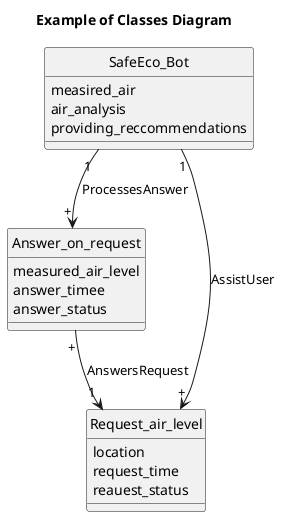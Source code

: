 @startuml
hide circle
title Example of Classes Diagram 

Class SafeEco_Bot{
    measired_air
    air_analysis
    providing_reccommendations
}

Class Answer_on_request{
    measured_air_level
    answer_timee
    answer_status
}

Class Request_air_level{
    location
    request_time
    reauest_status
}


SafeEco_Bot"1" --> "+"Answer_on_request: ProcessesAnswer

Answer_on_request"+" --> "1"Request_air_level: AnswersRequest

SafeEco_Bot"1" --> "+"Request_air_level: AssistUser
@enduml

